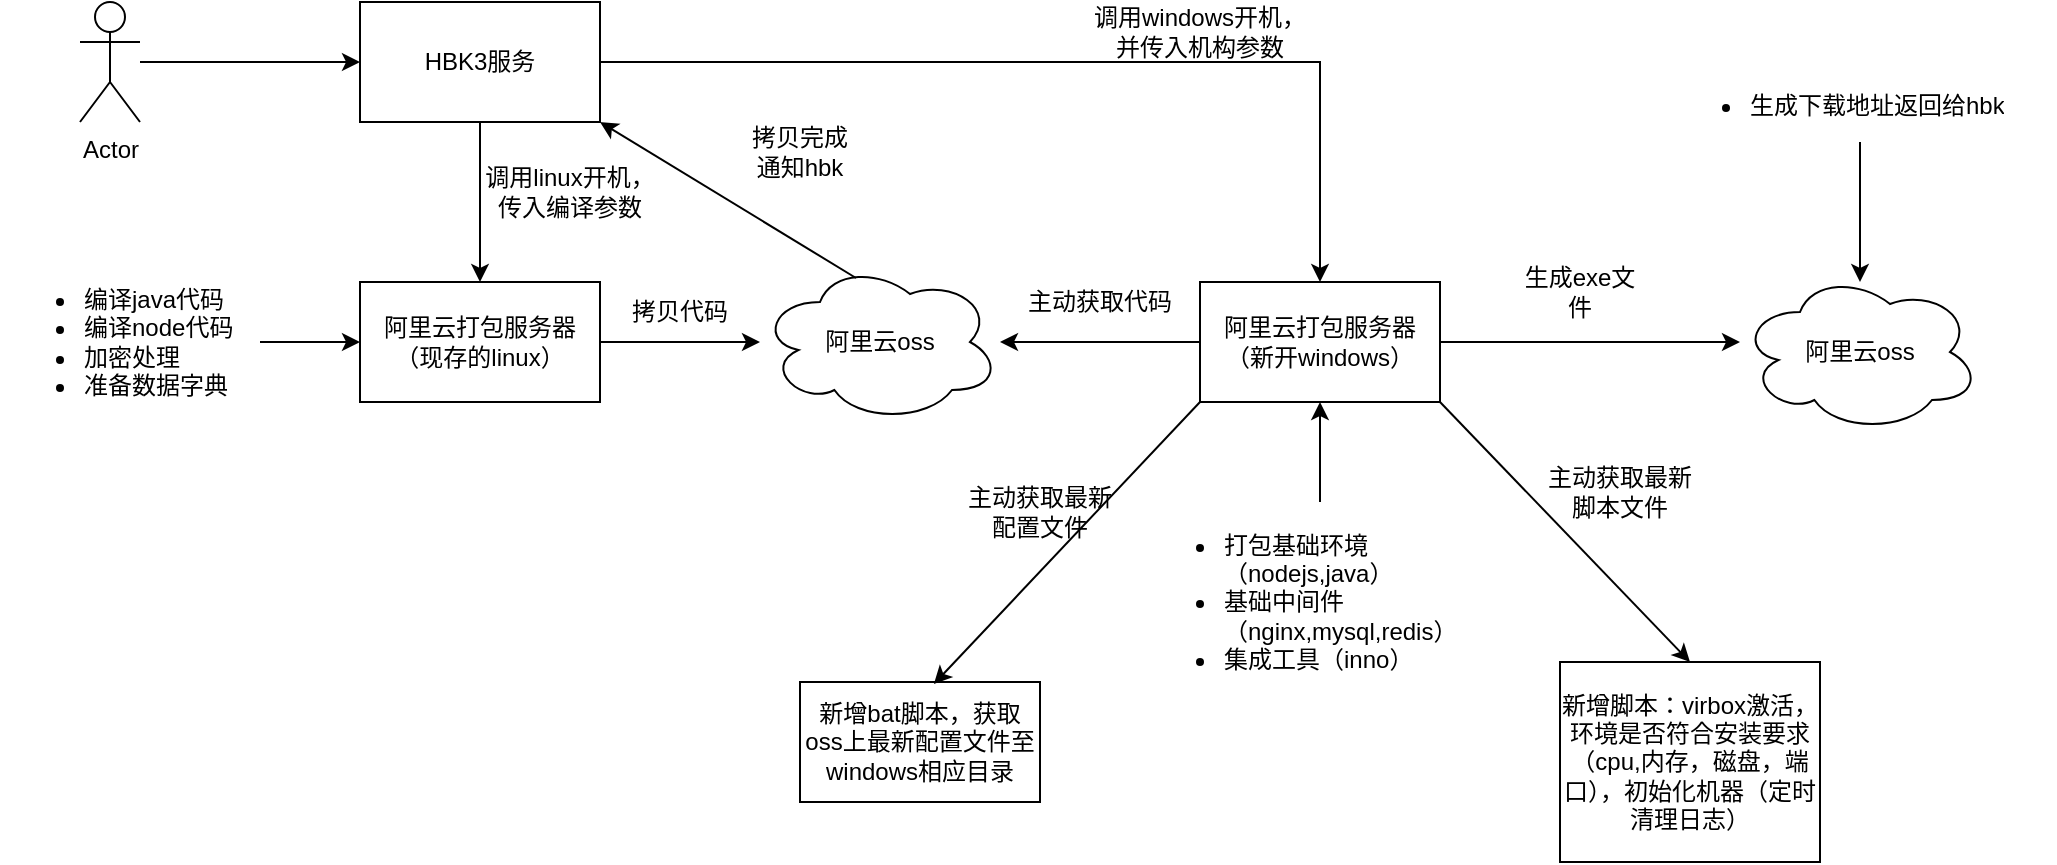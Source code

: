 <mxfile version="20.8.16" type="github">
  <diagram name="Page-1" id="edf60f1a-56cd-e834-aa8a-f176f3a09ee4">
    <mxGraphModel dx="1434" dy="764" grid="1" gridSize="10" guides="1" tooltips="1" connect="1" arrows="1" fold="1" page="1" pageScale="1" pageWidth="1100" pageHeight="850" background="none" math="0" shadow="0">
      <root>
        <mxCell id="0" />
        <mxCell id="1" parent="0" />
        <mxCell id="NivLviA1VhS6VnUR7uDm-3" value="" style="edgeStyle=orthogonalEdgeStyle;rounded=0;orthogonalLoop=1;jettySize=auto;html=1;" edge="1" parent="1" source="NivLviA1VhS6VnUR7uDm-1" target="NivLviA1VhS6VnUR7uDm-2">
          <mxGeometry relative="1" as="geometry" />
        </mxCell>
        <mxCell id="NivLviA1VhS6VnUR7uDm-23" style="edgeStyle=orthogonalEdgeStyle;rounded=0;orthogonalLoop=1;jettySize=auto;html=1;entryX=0.5;entryY=0;entryDx=0;entryDy=0;" edge="1" parent="1" source="NivLviA1VhS6VnUR7uDm-1" target="NivLviA1VhS6VnUR7uDm-9">
          <mxGeometry relative="1" as="geometry" />
        </mxCell>
        <mxCell id="NivLviA1VhS6VnUR7uDm-1" value="HBK3服务" style="rounded=0;whiteSpace=wrap;html=1;" vertex="1" parent="1">
          <mxGeometry x="180" y="40" width="120" height="60" as="geometry" />
        </mxCell>
        <mxCell id="NivLviA1VhS6VnUR7uDm-32" value="" style="edgeStyle=orthogonalEdgeStyle;rounded=0;orthogonalLoop=1;jettySize=auto;html=1;" edge="1" parent="1" source="NivLviA1VhS6VnUR7uDm-2" target="NivLviA1VhS6VnUR7uDm-30">
          <mxGeometry relative="1" as="geometry" />
        </mxCell>
        <mxCell id="NivLviA1VhS6VnUR7uDm-2" value="阿里云打包服务器（现存的linux）" style="rounded=0;whiteSpace=wrap;html=1;" vertex="1" parent="1">
          <mxGeometry x="180" y="180" width="120" height="60" as="geometry" />
        </mxCell>
        <mxCell id="NivLviA1VhS6VnUR7uDm-7" value="" style="edgeStyle=orthogonalEdgeStyle;rounded=0;orthogonalLoop=1;jettySize=auto;html=1;" edge="1" parent="1" source="NivLviA1VhS6VnUR7uDm-6" target="NivLviA1VhS6VnUR7uDm-1">
          <mxGeometry relative="1" as="geometry" />
        </mxCell>
        <mxCell id="NivLviA1VhS6VnUR7uDm-6" value="Actor" style="shape=umlActor;verticalLabelPosition=bottom;verticalAlign=top;html=1;outlineConnect=0;" vertex="1" parent="1">
          <mxGeometry x="40" y="40" width="30" height="60" as="geometry" />
        </mxCell>
        <mxCell id="NivLviA1VhS6VnUR7uDm-16" value="" style="edgeStyle=orthogonalEdgeStyle;rounded=0;orthogonalLoop=1;jettySize=auto;html=1;" edge="1" parent="1" source="NivLviA1VhS6VnUR7uDm-8" target="NivLviA1VhS6VnUR7uDm-9">
          <mxGeometry relative="1" as="geometry" />
        </mxCell>
        <mxCell id="NivLviA1VhS6VnUR7uDm-8" value="&lt;ul&gt;&lt;li&gt;打包基础环境（nodejs,java）&lt;/li&gt;&lt;li&gt;基础中间件（nginx,mysql,redis）&lt;/li&gt;&lt;li&gt;集成工具（inno）&lt;/li&gt;&lt;/ul&gt;" style="text;strokeColor=none;fillColor=none;html=1;whiteSpace=wrap;verticalAlign=middle;overflow=hidden;" vertex="1" parent="1">
          <mxGeometry x="570" y="290" width="180" height="100" as="geometry" />
        </mxCell>
        <mxCell id="NivLviA1VhS6VnUR7uDm-18" value="" style="edgeStyle=orthogonalEdgeStyle;rounded=0;orthogonalLoop=1;jettySize=auto;html=1;" edge="1" parent="1" source="NivLviA1VhS6VnUR7uDm-9">
          <mxGeometry relative="1" as="geometry">
            <mxPoint x="870" y="210" as="targetPoint" />
          </mxGeometry>
        </mxCell>
        <mxCell id="NivLviA1VhS6VnUR7uDm-35" value="" style="edgeStyle=orthogonalEdgeStyle;rounded=0;orthogonalLoop=1;jettySize=auto;html=1;" edge="1" parent="1" source="NivLviA1VhS6VnUR7uDm-9" target="NivLviA1VhS6VnUR7uDm-30">
          <mxGeometry relative="1" as="geometry" />
        </mxCell>
        <mxCell id="NivLviA1VhS6VnUR7uDm-9" value="阿里云打包服务器（新开windows）" style="rounded=0;whiteSpace=wrap;html=1;" vertex="1" parent="1">
          <mxGeometry x="600" y="180" width="120" height="60" as="geometry" />
        </mxCell>
        <mxCell id="NivLviA1VhS6VnUR7uDm-12" value="拷贝代码" style="text;html=1;strokeColor=none;fillColor=none;align=center;verticalAlign=middle;whiteSpace=wrap;rounded=0;" vertex="1" parent="1">
          <mxGeometry x="310" y="180" width="60" height="30" as="geometry" />
        </mxCell>
        <mxCell id="NivLviA1VhS6VnUR7uDm-15" value="" style="edgeStyle=orthogonalEdgeStyle;rounded=0;orthogonalLoop=1;jettySize=auto;html=1;" edge="1" parent="1" source="NivLviA1VhS6VnUR7uDm-13" target="NivLviA1VhS6VnUR7uDm-2">
          <mxGeometry relative="1" as="geometry" />
        </mxCell>
        <mxCell id="NivLviA1VhS6VnUR7uDm-13" value="&lt;ul&gt;&lt;li&gt;编译java代码&lt;/li&gt;&lt;li&gt;编译node代码&lt;/li&gt;&lt;li&gt;加密处理&lt;/li&gt;&lt;li&gt;准备数据字典&lt;/li&gt;&lt;/ul&gt;" style="text;strokeColor=none;fillColor=none;html=1;whiteSpace=wrap;verticalAlign=middle;overflow=hidden;" vertex="1" parent="1">
          <mxGeometry y="165" width="130" height="90" as="geometry" />
        </mxCell>
        <mxCell id="NivLviA1VhS6VnUR7uDm-19" value="生成exe文件" style="text;html=1;strokeColor=none;fillColor=none;align=center;verticalAlign=middle;whiteSpace=wrap;rounded=0;" vertex="1" parent="1">
          <mxGeometry x="760" y="170" width="60" height="30" as="geometry" />
        </mxCell>
        <mxCell id="NivLviA1VhS6VnUR7uDm-21" value="" style="edgeStyle=orthogonalEdgeStyle;rounded=0;orthogonalLoop=1;jettySize=auto;html=1;" edge="1" parent="1" source="NivLviA1VhS6VnUR7uDm-20">
          <mxGeometry relative="1" as="geometry">
            <mxPoint x="930" y="180" as="targetPoint" />
          </mxGeometry>
        </mxCell>
        <mxCell id="NivLviA1VhS6VnUR7uDm-20" value="&lt;ul&gt;&lt;li&gt;生成下载地址返回给hbk&lt;/li&gt;&lt;/ul&gt;" style="text;strokeColor=none;fillColor=none;html=1;whiteSpace=wrap;verticalAlign=middle;overflow=hidden;" vertex="1" parent="1">
          <mxGeometry x="832.5" y="70" width="195" height="40" as="geometry" />
        </mxCell>
        <mxCell id="NivLviA1VhS6VnUR7uDm-24" value="调用windows开机，并传入机构参数" style="text;html=1;strokeColor=none;fillColor=none;align=center;verticalAlign=middle;whiteSpace=wrap;rounded=0;" vertex="1" parent="1">
          <mxGeometry x="540" y="40" width="120" height="30" as="geometry" />
        </mxCell>
        <mxCell id="NivLviA1VhS6VnUR7uDm-25" value="调用linux开机，传入编译参数" style="text;html=1;strokeColor=none;fillColor=none;align=center;verticalAlign=middle;whiteSpace=wrap;rounded=0;" vertex="1" parent="1">
          <mxGeometry x="240" y="120" width="90" height="30" as="geometry" />
        </mxCell>
        <mxCell id="NivLviA1VhS6VnUR7uDm-26" value="新增bat脚本，获取oss上最新配置文件至windows相应目录" style="rounded=0;whiteSpace=wrap;html=1;" vertex="1" parent="1">
          <mxGeometry x="400" y="380" width="120" height="60" as="geometry" />
        </mxCell>
        <mxCell id="NivLviA1VhS6VnUR7uDm-28" value="新增脚本：virbox激活，环境是否符合安装要求（cpu,内存，磁盘，端口），初始化机器（定时清理日志）" style="rounded=0;whiteSpace=wrap;html=1;" vertex="1" parent="1">
          <mxGeometry x="780" y="370" width="130" height="100" as="geometry" />
        </mxCell>
        <mxCell id="NivLviA1VhS6VnUR7uDm-30" value="阿里云oss" style="ellipse;shape=cloud;whiteSpace=wrap;html=1;" vertex="1" parent="1">
          <mxGeometry x="380" y="170" width="120" height="80" as="geometry" />
        </mxCell>
        <mxCell id="NivLviA1VhS6VnUR7uDm-31" value="阿里云oss" style="ellipse;shape=cloud;whiteSpace=wrap;html=1;" vertex="1" parent="1">
          <mxGeometry x="870" y="175" width="120" height="80" as="geometry" />
        </mxCell>
        <mxCell id="NivLviA1VhS6VnUR7uDm-33" value="" style="endArrow=classic;html=1;rounded=0;exitX=0.4;exitY=0.1;exitDx=0;exitDy=0;exitPerimeter=0;entryX=1;entryY=1;entryDx=0;entryDy=0;" edge="1" parent="1" source="NivLviA1VhS6VnUR7uDm-30" target="NivLviA1VhS6VnUR7uDm-1">
          <mxGeometry width="50" height="50" relative="1" as="geometry">
            <mxPoint x="390" y="160" as="sourcePoint" />
            <mxPoint x="440" y="110" as="targetPoint" />
          </mxGeometry>
        </mxCell>
        <mxCell id="NivLviA1VhS6VnUR7uDm-34" value="拷贝完成通知hbk" style="text;html=1;strokeColor=none;fillColor=none;align=center;verticalAlign=middle;whiteSpace=wrap;rounded=0;" vertex="1" parent="1">
          <mxGeometry x="370" y="100" width="60" height="30" as="geometry" />
        </mxCell>
        <mxCell id="NivLviA1VhS6VnUR7uDm-37" value="" style="endArrow=classic;html=1;rounded=0;exitX=0;exitY=1;exitDx=0;exitDy=0;entryX=0.558;entryY=0.017;entryDx=0;entryDy=0;entryPerimeter=0;" edge="1" parent="1" source="NivLviA1VhS6VnUR7uDm-9" target="NivLviA1VhS6VnUR7uDm-26">
          <mxGeometry width="50" height="50" relative="1" as="geometry">
            <mxPoint x="460" y="340" as="sourcePoint" />
            <mxPoint x="510" y="290" as="targetPoint" />
          </mxGeometry>
        </mxCell>
        <mxCell id="NivLviA1VhS6VnUR7uDm-38" value="" style="endArrow=classic;html=1;rounded=0;exitX=1;exitY=1;exitDx=0;exitDy=0;entryX=0.5;entryY=0;entryDx=0;entryDy=0;" edge="1" parent="1" source="NivLviA1VhS6VnUR7uDm-9" target="NivLviA1VhS6VnUR7uDm-28">
          <mxGeometry width="50" height="50" relative="1" as="geometry">
            <mxPoint x="780" y="330" as="sourcePoint" />
            <mxPoint x="830" y="280" as="targetPoint" />
          </mxGeometry>
        </mxCell>
        <mxCell id="NivLviA1VhS6VnUR7uDm-39" value="主动获取代码" style="text;html=1;strokeColor=none;fillColor=none;align=center;verticalAlign=middle;whiteSpace=wrap;rounded=0;" vertex="1" parent="1">
          <mxGeometry x="510" y="175" width="80" height="30" as="geometry" />
        </mxCell>
        <mxCell id="NivLviA1VhS6VnUR7uDm-40" value="主动获取最新配置文件" style="text;html=1;strokeColor=none;fillColor=none;align=center;verticalAlign=middle;whiteSpace=wrap;rounded=0;" vertex="1" parent="1">
          <mxGeometry x="480" y="280" width="80" height="30" as="geometry" />
        </mxCell>
        <mxCell id="NivLviA1VhS6VnUR7uDm-41" value="主动获取最新脚本文件" style="text;html=1;strokeColor=none;fillColor=none;align=center;verticalAlign=middle;whiteSpace=wrap;rounded=0;" vertex="1" parent="1">
          <mxGeometry x="770" y="270" width="80" height="30" as="geometry" />
        </mxCell>
      </root>
    </mxGraphModel>
  </diagram>
</mxfile>

